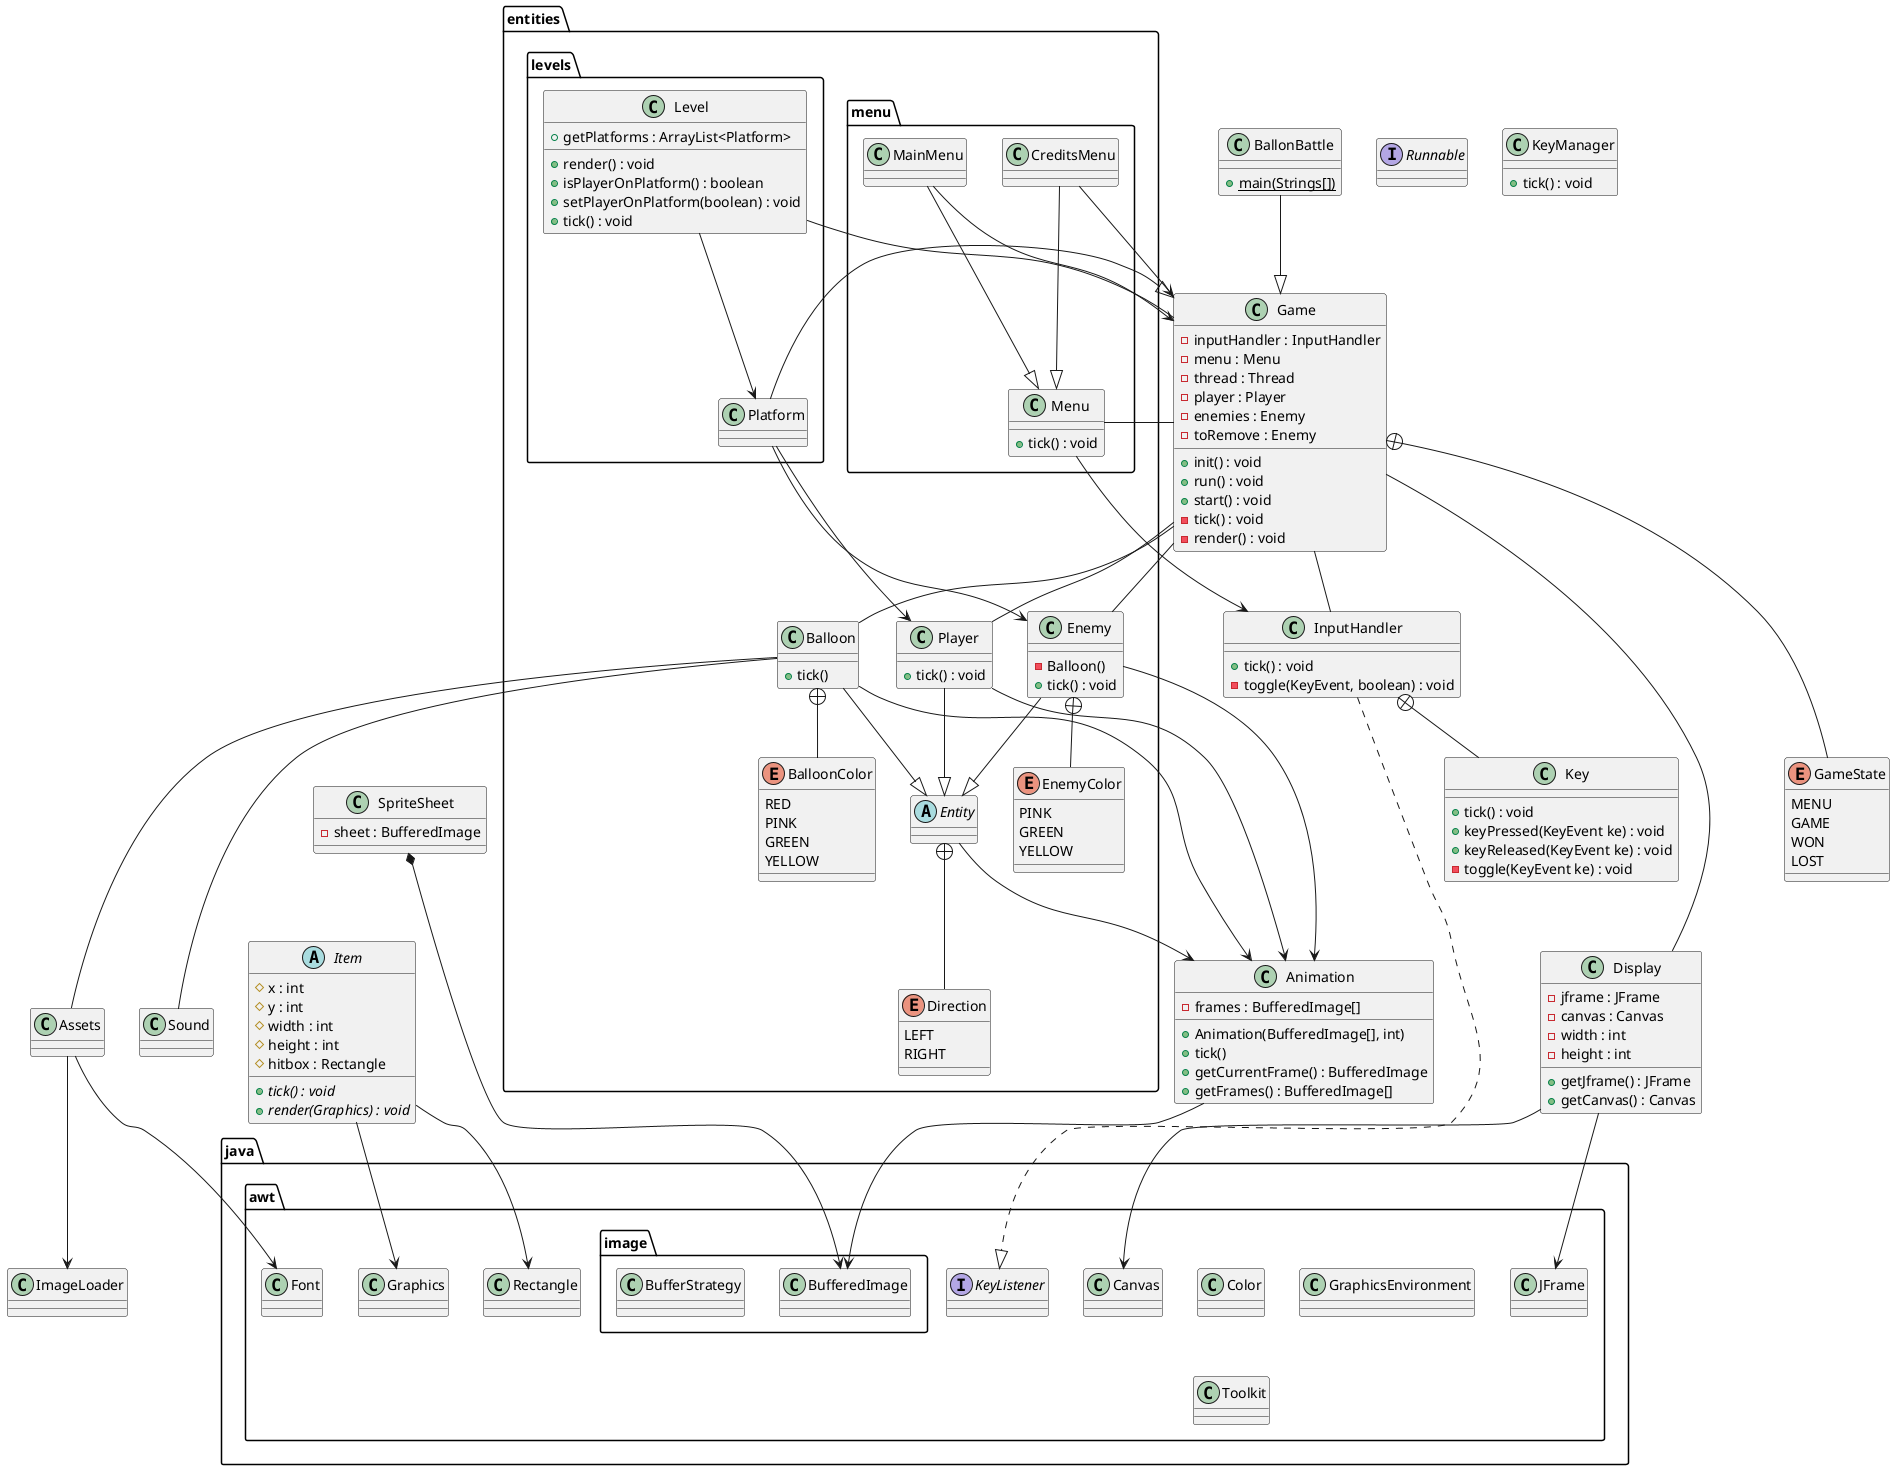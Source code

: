 @startuml
'https://plantuml.com/class-diagram

class Animation {
-frames : BufferedImage[]
+Animation(BufferedImage[], int)
+tick()
+getCurrentFrame() : BufferedImage
+getFrames() : BufferedImage[]
}

class Assets {}

class BallonBattle {
{static}+main(Strings[])
}

class Display {
- jframe : JFrame
- canvas : Canvas
- width : int
- height : int

+getJframe() : JFrame
+getCanvas() : Canvas

}

class Game {
+ init() : void
+ run() : void
+ start() : void
-tick() : void
-render() : void
-inputHandler : InputHandler
-menu : Menu
-thread : Thread
-player : Player
-enemies : Enemy
-toRemove : Enemy
}

enum GameState {
MENU
GAME
WON
LOST
}

interface Runnable {}

class ImageLoader {}

class InputHandler {
+tick() : void
- toggle(KeyEvent, boolean) : void
}

class Key {
+tick() : void
+keyPressed(KeyEvent ke) : void
+keyReleased(KeyEvent ke) : void
-toggle(KeyEvent ke) : void

}


abstract Item {
	# x : int
	# y : int
	# width : int
	# height : int
   	# hitbox : Rectangle
    {abstract} + tick() : void
    {abstract} + render(Graphics) : void
}

package java.awt {
    interface KeyListener {}
}


class KeyManager {
+ tick() : void
}

class Sound {}

class SpriteSheet {
-sheet : BufferedImage
}


package entities {

    class Balloon {
    +tick()
    }

    enum BalloonColor {
        RED
        PINK
        GREEN
        YELLOW
    }


    class Enemy {
        - Balloon()
        + tick() : void
    }

    enum EnemyColor {
        PINK
        GREEN
        YELLOW
    }

    abstract Entity {}




    enum Direction {
        LEFT
        RIGHT
    }

    class Player {
        + tick() : void
    }

    package levels {
        class Level {
        + render() : void
        + getPlatforms : ArrayList<Platform>
        + isPlayerOnPlatform() : boolean
        + setPlayerOnPlatform(boolean) : void
        + tick() : void
        }
        class Platform {}
    }

    package menu {
        class CreditsMenu {}
        class MainMenu {}
        class Menu {
        +tick() : void
        }
    }

package java.awt {
    class Canvas
    class Color
    class Font
    class Graphics
    class GraphicsEnvironment
    class Rectangle
    class Toolkit

    class JFrame


    package image {
        class BufferedImage
        class BufferStrategy
    }
}
BallonBattle --|> Game
Balloon +-- BalloonColor
Balloon --|> Entity

Enemy --|> Entity

Player --|> Entity
Player --> Animation

Balloon --- Assets
Balloon --- Game
Balloon --- Sound
Balloon --> Animation

Display --> JFrame
Display --> Canvas

Assets --> Font
Assets --> ImageLoader

Item --> Rectangle
Item --> Graphics
InputHandler +-- Key

Entity +-- Direction
Entity --> Animation

Enemy +-- EnemyColor
Enemy --> Animation


Game -- Enemy
Game -- Player
Game -- Display
Game --- Menu
Game -- InputHandler
Game +--- GameState


Game -- Level
Game <|-- Platform

Level --> Platform

Platform --> Player
Platform --> Enemy

CreditsMenu --|> Menu
CreditsMenu --> Game

InputHandler ..|> KeyListener

MainMenu --|> Menu
MainMenu --> Game

Menu --> InputHandler

Animation --> BufferedImage
SpriteSheet *---> BufferedImage

@enduml
